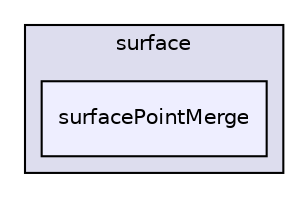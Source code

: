 digraph "applications/utilities/surface/surfacePointMerge" {
  bgcolor=transparent;
  compound=true
  node [ fontsize="10", fontname="Helvetica"];
  edge [ labelfontsize="10", labelfontname="Helvetica"];
  subgraph clusterdir_f17de662d5fa06afbf0442aecb6ca0a0 {
    graph [ bgcolor="#ddddee", pencolor="black", label="surface" fontname="Helvetica", fontsize="10", URL="dir_f17de662d5fa06afbf0442aecb6ca0a0.html"]
  dir_8880774f74c8afa9a4b3305069f83e4e [shape=box, label="surfacePointMerge", style="filled", fillcolor="#eeeeff", pencolor="black", URL="dir_8880774f74c8afa9a4b3305069f83e4e.html"];
  }
}
